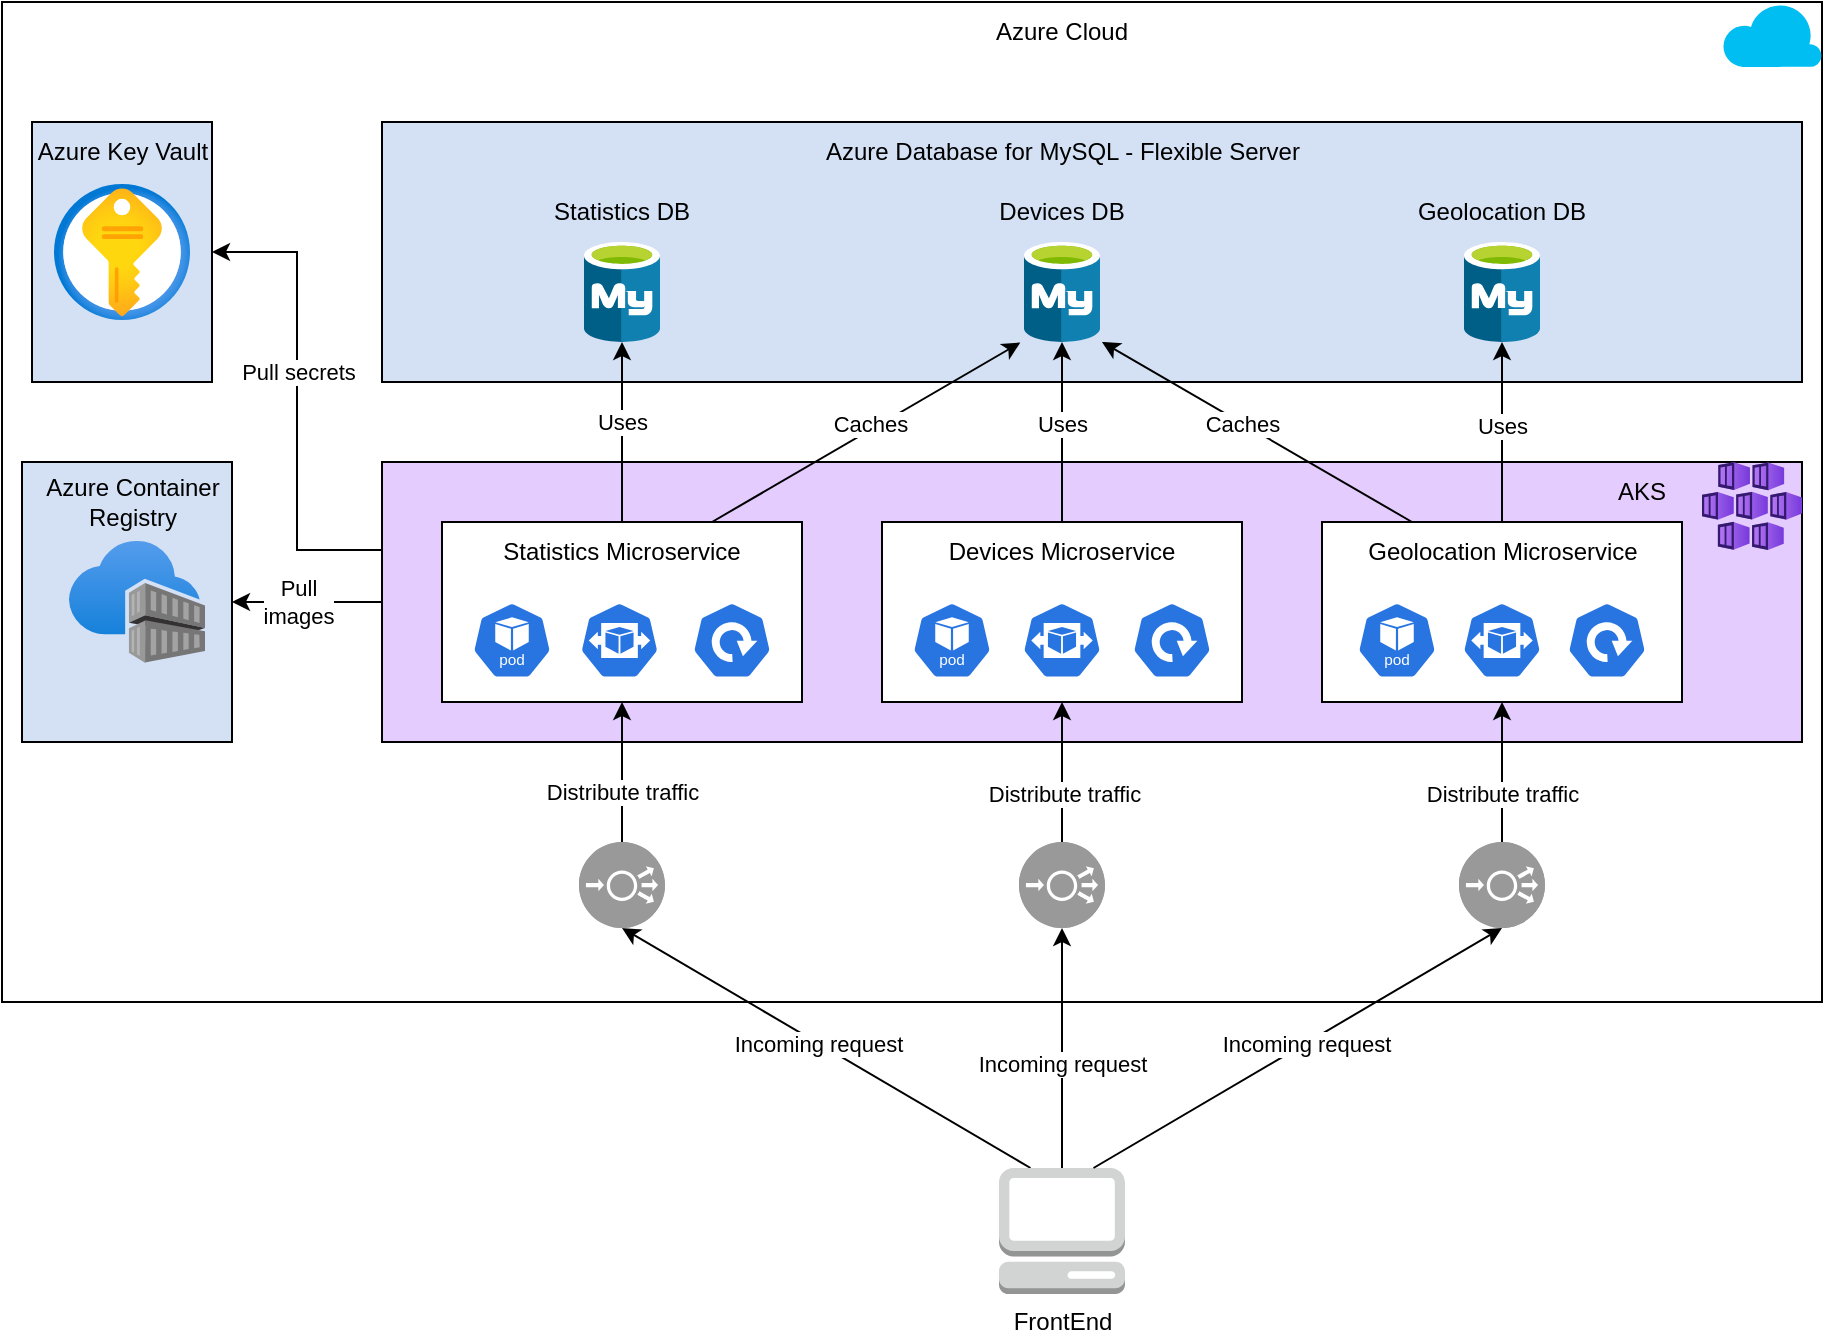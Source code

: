 <mxfile version="24.3.1" type="device">
  <diagram name="Strona-1" id="rTChEdySiIOSzoFgZ6KD">
    <mxGraphModel dx="2137" dy="1871" grid="1" gridSize="10" guides="1" tooltips="1" connect="1" arrows="1" fold="1" page="1" pageScale="1" pageWidth="827" pageHeight="1169" math="0" shadow="0">
      <root>
        <mxCell id="0" />
        <mxCell id="1" parent="0" />
        <mxCell id="nJQdJeQsAaKc1UQKKqRn-1" value="" style="rounded=0;whiteSpace=wrap;html=1;" parent="1" vertex="1">
          <mxGeometry x="-110" y="-30" width="910" height="500" as="geometry" />
        </mxCell>
        <mxCell id="nJQdJeQsAaKc1UQKKqRn-54" value="" style="rounded=0;whiteSpace=wrap;html=1;fillColor=#D4E1F5;" parent="1" vertex="1">
          <mxGeometry x="80" y="30" width="710" height="130" as="geometry" />
        </mxCell>
        <mxCell id="nJQdJeQsAaKc1UQKKqRn-2" value="" style="verticalLabelPosition=bottom;html=1;verticalAlign=top;align=center;strokeColor=none;fillColor=#00BEF2;shape=mxgraph.azure.cloud;" parent="1" vertex="1">
          <mxGeometry x="750" y="-30" width="50" height="32.5" as="geometry" />
        </mxCell>
        <mxCell id="nJQdJeQsAaKc1UQKKqRn-3" value="Azure Cloud" style="text;html=1;align=center;verticalAlign=middle;whiteSpace=wrap;rounded=0;" parent="1" vertex="1">
          <mxGeometry x="380" y="-30" width="80" height="30" as="geometry" />
        </mxCell>
        <mxCell id="nJQdJeQsAaKc1UQKKqRn-30" value="Geolocation DB" style="text;html=1;align=center;verticalAlign=middle;whiteSpace=wrap;rounded=0;" parent="1" vertex="1">
          <mxGeometry x="595" y="60" width="90" height="30" as="geometry" />
        </mxCell>
        <mxCell id="nJQdJeQsAaKc1UQKKqRn-5" value="" style="rounded=0;whiteSpace=wrap;html=1;fillColor=#E5CCFF;" parent="1" vertex="1">
          <mxGeometry x="80" y="200" width="710" height="140" as="geometry" />
        </mxCell>
        <mxCell id="nJQdJeQsAaKc1UQKKqRn-4" value="" style="image;aspect=fixed;html=1;points=[];align=center;fontSize=12;image=img/lib/azure2/compute/Kubernetes_Services.svg;" parent="1" vertex="1">
          <mxGeometry x="740" y="200" width="50" height="44.12" as="geometry" />
        </mxCell>
        <mxCell id="nJQdJeQsAaKc1UQKKqRn-6" value="AKS" style="text;html=1;align=center;verticalAlign=middle;whiteSpace=wrap;rounded=0;" parent="1" vertex="1">
          <mxGeometry x="670" y="200" width="80" height="30" as="geometry" />
        </mxCell>
        <mxCell id="nJQdJeQsAaKc1UQKKqRn-63" value="" style="edgeStyle=orthogonalEdgeStyle;rounded=0;orthogonalLoop=1;jettySize=auto;html=1;" parent="1" source="nJQdJeQsAaKc1UQKKqRn-7" target="nJQdJeQsAaKc1UQKKqRn-57" edge="1">
          <mxGeometry relative="1" as="geometry" />
        </mxCell>
        <mxCell id="nJQdJeQsAaKc1UQKKqRn-64" value="Uses" style="edgeLabel;html=1;align=center;verticalAlign=middle;resizable=0;points=[];" parent="nJQdJeQsAaKc1UQKKqRn-63" connectable="0" vertex="1">
          <mxGeometry x="0.124" relative="1" as="geometry">
            <mxPoint as="offset" />
          </mxGeometry>
        </mxCell>
        <mxCell id="nJQdJeQsAaKc1UQKKqRn-7" value="" style="rounded=0;whiteSpace=wrap;html=1;" parent="1" vertex="1">
          <mxGeometry x="110" y="230" width="180" height="90" as="geometry" />
        </mxCell>
        <mxCell id="nJQdJeQsAaKc1UQKKqRn-65" value="" style="edgeStyle=orthogonalEdgeStyle;rounded=0;orthogonalLoop=1;jettySize=auto;html=1;" parent="1" source="nJQdJeQsAaKc1UQKKqRn-8" target="nJQdJeQsAaKc1UQKKqRn-59" edge="1">
          <mxGeometry relative="1" as="geometry" />
        </mxCell>
        <mxCell id="nJQdJeQsAaKc1UQKKqRn-66" value="Uses" style="edgeLabel;html=1;align=center;verticalAlign=middle;resizable=0;points=[];" parent="nJQdJeQsAaKc1UQKKqRn-65" connectable="0" vertex="1">
          <mxGeometry x="0.089" relative="1" as="geometry">
            <mxPoint as="offset" />
          </mxGeometry>
        </mxCell>
        <mxCell id="nJQdJeQsAaKc1UQKKqRn-8" value="" style="rounded=0;whiteSpace=wrap;html=1;" parent="1" vertex="1">
          <mxGeometry x="330" y="230" width="180" height="90" as="geometry" />
        </mxCell>
        <mxCell id="nJQdJeQsAaKc1UQKKqRn-68" value="" style="edgeStyle=orthogonalEdgeStyle;rounded=0;orthogonalLoop=1;jettySize=auto;html=1;" parent="1" source="nJQdJeQsAaKc1UQKKqRn-9" target="nJQdJeQsAaKc1UQKKqRn-67" edge="1">
          <mxGeometry relative="1" as="geometry" />
        </mxCell>
        <mxCell id="nJQdJeQsAaKc1UQKKqRn-69" value="Uses" style="edgeLabel;html=1;align=center;verticalAlign=middle;resizable=0;points=[];" parent="nJQdJeQsAaKc1UQKKqRn-68" connectable="0" vertex="1">
          <mxGeometry x="0.071" relative="1" as="geometry">
            <mxPoint as="offset" />
          </mxGeometry>
        </mxCell>
        <mxCell id="nJQdJeQsAaKc1UQKKqRn-9" value="" style="rounded=0;whiteSpace=wrap;html=1;" parent="1" vertex="1">
          <mxGeometry x="550" y="230" width="180" height="90" as="geometry" />
        </mxCell>
        <mxCell id="nJQdJeQsAaKc1UQKKqRn-10" value="Devices Microservice" style="text;html=1;align=center;verticalAlign=middle;whiteSpace=wrap;rounded=0;" parent="1" vertex="1">
          <mxGeometry x="355" y="230" width="130" height="30" as="geometry" />
        </mxCell>
        <mxCell id="nJQdJeQsAaKc1UQKKqRn-11" value="Statistics&lt;span style=&quot;color: rgba(0, 0, 0, 0); font-family: monospace; font-size: 0px; text-align: start; text-wrap: nowrap;&quot;&gt;%3CmxGraphModel%3E%3Croot%3E%3CmxCell%20id%3D%220%22%2F%3E%3CmxCell%20id%3D%221%22%20parent%3D%220%22%2F%3E%3CmxCell%20id%3D%222%22%20value%3D%22Devices%20Microservice%22%20style%3D%22text%3Bhtml%3D1%3Balign%3Dcenter%3BverticalAlign%3Dmiddle%3BwhiteSpace%3Dwrap%3Brounded%3D0%3B%22%20vertex%3D%221%22%20parent%3D%221%22%3E%3CmxGeometry%20x%3D%22355%22%20y%3D%22120%22%20width%3D%22130%22%20height%3D%2230%22%20as%3D%22geometry%22%2F%3E%3C%2FmxCell%3E%3C%2Froot%3E%3C%2FmxGraphModel%3E&lt;/span&gt;&amp;nbsp;Micro&lt;span style=&quot;color: rgba(0, 0, 0, 0); font-family: monospace; font-size: 0px; text-align: start; text-wrap: nowrap;&quot;&gt;%3CmxGraphModel%3E%3Croot%3E%3CmxCell%20id%3D%220%22%2F%3E%3CmxCell%20id%3D%221%22%20parent%3D%220%22%2F%3E%3CmxCell%20id%3D%222%22%20value%3D%22Devices%20Microservice%22%20style%3D%22text%3Bhtml%3D1%3Balign%3Dcenter%3BverticalAlign%3Dmiddle%3BwhiteSpace%3Dwrap%3Brounded%3D0%3B%22%20vertex%3D%221%22%20parent%3D%221%22%3E%3CmxGeometry%20x%3D%22355%22%20y%3D%22120%22%20width%3D%22130%22%20height%3D%2230%22%20as%3D%22geometry%22%2F%3E%3C%2FmxCell%3E%3C%2Froot%3E%3C%2FmxGraphModel%3E&lt;/span&gt;service" style="text;html=1;align=center;verticalAlign=middle;whiteSpace=wrap;rounded=0;" parent="1" vertex="1">
          <mxGeometry x="135" y="230" width="130" height="30" as="geometry" />
        </mxCell>
        <mxCell id="nJQdJeQsAaKc1UQKKqRn-12" value="Geolocation&lt;span style=&quot;color: rgba(0, 0, 0, 0); font-family: monospace; font-size: 0px; text-align: start; text-wrap: nowrap;&quot;&gt;%3CmxGraphModel%3E%3Croot%3E%3CmxCell%20id%3D%220%22%2F%3E%3CmxCell%20id%3D%221%22%20parent%3D%220%22%2F%3E%3CmxCell%20id%3D%222%22%20value%3D%22Devices%20Microservice%22%20style%3D%22text%3Bhtml%3D1%3Balign%3Dcenter%3BverticalAlign%3Dmiddle%3BwhiteSpace%3Dwrap%3Brounded%3D0%3B%22%20vertex%3D%221%22%20parent%3D%221%22%3E%3CmxGeometry%20x%3D%22355%22%20y%3D%22120%22%20width%3D%22130%22%20height%3D%2230%22%20as%3D%22geometry%22%2F%3E%3C%2FmxCell%3E%3C%2Froot%3E%3C%2FmxGraphModel%3E&lt;/span&gt;&amp;nbsp;Micro&lt;span style=&quot;color: rgba(0, 0, 0, 0); font-family: monospace; font-size: 0px; text-align: start; text-wrap: nowrap;&quot;&gt;%3CmxGraphModel%3E%3Croot%3E%3CmxCell%20id%3D%220%22%2F%3E%3CmxCell%20id%3D%221%22%20parent%3D%220%22%2F%3E%3CmxCell%20id%3D%222%22%20value%3D%22Devices%20Microservice%22%20style%3D%22text%3Bhtml%3D1%3Balign%3Dcenter%3BverticalAlign%3Dmiddle%3BwhiteSpace%3Dwrap%3Brounded%3D0%3B%22%20vertex%3D%221%22%20parent%3D%221%22%3E%3CmxGeometry%20x%3D%22355%22%20y%3D%22120%22%20width%3D%22130%22%20height%3D%2230%22%20as%3D%22geometry%22%2F%3E%3C%2FmxCell%3E%3C%2Froot%3E%3C%2FmxGraphModel%3E&lt;/span&gt;service" style="text;html=1;align=center;verticalAlign=middle;whiteSpace=wrap;rounded=0;" parent="1" vertex="1">
          <mxGeometry x="567.5" y="230" width="145" height="30" as="geometry" />
        </mxCell>
        <mxCell id="nJQdJeQsAaKc1UQKKqRn-35" value="" style="endArrow=classic;html=1;rounded=0;exitX=0.25;exitY=0;exitDx=0;exitDy=0;" parent="1" source="nJQdJeQsAaKc1UQKKqRn-9" edge="1">
          <mxGeometry width="50" height="50" relative="1" as="geometry">
            <mxPoint x="500" y="260" as="sourcePoint" />
            <mxPoint x="440" y="140" as="targetPoint" />
          </mxGeometry>
        </mxCell>
        <mxCell id="nJQdJeQsAaKc1UQKKqRn-36" value="Caches" style="edgeLabel;html=1;align=center;verticalAlign=middle;resizable=0;points=[];" parent="nJQdJeQsAaKc1UQKKqRn-35" connectable="0" vertex="1">
          <mxGeometry x="0.061" relative="1" as="geometry">
            <mxPoint x="-3" y="-2" as="offset" />
          </mxGeometry>
        </mxCell>
        <mxCell id="nJQdJeQsAaKc1UQKKqRn-23" value="Devices DB" style="text;html=1;align=center;verticalAlign=middle;whiteSpace=wrap;rounded=0;" parent="1" vertex="1">
          <mxGeometry x="385" y="60" width="70" height="30" as="geometry" />
        </mxCell>
        <mxCell id="nJQdJeQsAaKc1UQKKqRn-37" value="" style="endArrow=classic;html=1;rounded=0;exitX=0.75;exitY=0;exitDx=0;exitDy=0;entryX=-0.056;entryY=1.006;entryDx=0;entryDy=0;entryPerimeter=0;" parent="1" source="nJQdJeQsAaKc1UQKKqRn-7" edge="1">
          <mxGeometry width="50" height="50" relative="1" as="geometry">
            <mxPoint x="605" y="240" as="sourcePoint" />
            <mxPoint x="399.15" y="140.3" as="targetPoint" />
          </mxGeometry>
        </mxCell>
        <mxCell id="nJQdJeQsAaKc1UQKKqRn-38" value="Caches" style="edgeLabel;html=1;align=center;verticalAlign=middle;resizable=0;points=[];" parent="nJQdJeQsAaKc1UQKKqRn-37" connectable="0" vertex="1">
          <mxGeometry x="0.061" relative="1" as="geometry">
            <mxPoint x="-3" y="-2" as="offset" />
          </mxGeometry>
        </mxCell>
        <mxCell id="nJQdJeQsAaKc1UQKKqRn-44" value="Statistics DB" style="text;html=1;align=center;verticalAlign=middle;whiteSpace=wrap;rounded=0;" parent="1" vertex="1">
          <mxGeometry x="165" y="60" width="70" height="30" as="geometry" />
        </mxCell>
        <mxCell id="nJQdJeQsAaKc1UQKKqRn-45" value="" style="aspect=fixed;sketch=0;html=1;dashed=0;whitespace=wrap;fillColor=#2875E2;strokeColor=#ffffff;points=[[0.005,0.63,0],[0.1,0.2,0],[0.9,0.2,0],[0.5,0,0],[0.995,0.63,0],[0.72,0.99,0],[0.5,1,0],[0.28,0.99,0]];shape=mxgraph.kubernetes.icon2;kubernetesLabel=1;prIcon=pod" parent="1" vertex="1">
          <mxGeometry x="125" y="270" width="40" height="38.4" as="geometry" />
        </mxCell>
        <mxCell id="nJQdJeQsAaKc1UQKKqRn-46" value="" style="aspect=fixed;sketch=0;html=1;dashed=0;whitespace=wrap;fillColor=#2875E2;strokeColor=#ffffff;points=[[0.005,0.63,0],[0.1,0.2,0],[0.9,0.2,0],[0.5,0,0],[0.995,0.63,0],[0.72,0.99,0],[0.5,1,0],[0.28,0.99,0]];shape=mxgraph.kubernetes.icon2;kubernetesLabel=1;prIcon=pod" parent="1" vertex="1">
          <mxGeometry x="345" y="270" width="40" height="38.4" as="geometry" />
        </mxCell>
        <mxCell id="nJQdJeQsAaKc1UQKKqRn-47" value="" style="aspect=fixed;sketch=0;html=1;dashed=0;whitespace=wrap;fillColor=#2875E2;strokeColor=#ffffff;points=[[0.005,0.63,0],[0.1,0.2,0],[0.9,0.2,0],[0.5,0,0],[0.995,0.63,0],[0.72,0.99,0],[0.5,1,0],[0.28,0.99,0]];shape=mxgraph.kubernetes.icon2;kubernetesLabel=1;prIcon=pod" parent="1" vertex="1">
          <mxGeometry x="567.5" y="270" width="40" height="38.4" as="geometry" />
        </mxCell>
        <mxCell id="nJQdJeQsAaKc1UQKKqRn-48" value="" style="aspect=fixed;sketch=0;html=1;dashed=0;whitespace=wrap;fillColor=#2875E2;strokeColor=#ffffff;points=[[0.005,0.63,0],[0.1,0.2,0],[0.9,0.2,0],[0.5,0,0],[0.995,0.63,0],[0.72,0.99,0],[0.5,1,0],[0.28,0.99,0]];shape=mxgraph.kubernetes.icon2;prIcon=hpa" parent="1" vertex="1">
          <mxGeometry x="178.75" y="270" width="40" height="38.4" as="geometry" />
        </mxCell>
        <mxCell id="nJQdJeQsAaKc1UQKKqRn-49" value="" style="aspect=fixed;sketch=0;html=1;dashed=0;whitespace=wrap;fillColor=#2875E2;strokeColor=#ffffff;points=[[0.005,0.63,0],[0.1,0.2,0],[0.9,0.2,0],[0.5,0,0],[0.995,0.63,0],[0.72,0.99,0],[0.5,1,0],[0.28,0.99,0]];shape=mxgraph.kubernetes.icon2;prIcon=hpa" parent="1" vertex="1">
          <mxGeometry x="400" y="270" width="40" height="38.4" as="geometry" />
        </mxCell>
        <mxCell id="nJQdJeQsAaKc1UQKKqRn-50" value="" style="aspect=fixed;sketch=0;html=1;dashed=0;whitespace=wrap;fillColor=#2875E2;strokeColor=#ffffff;points=[[0.005,0.63,0],[0.1,0.2,0],[0.9,0.2,0],[0.5,0,0],[0.995,0.63,0],[0.72,0.99,0],[0.5,1,0],[0.28,0.99,0]];shape=mxgraph.kubernetes.icon2;prIcon=hpa" parent="1" vertex="1">
          <mxGeometry x="620" y="270" width="40" height="38.4" as="geometry" />
        </mxCell>
        <mxCell id="nJQdJeQsAaKc1UQKKqRn-51" value="" style="aspect=fixed;sketch=0;html=1;dashed=0;whitespace=wrap;fillColor=#2875E2;strokeColor=#ffffff;points=[[0.005,0.63,0],[0.1,0.2,0],[0.9,0.2,0],[0.5,0,0],[0.995,0.63,0],[0.72,0.99,0],[0.5,1,0],[0.28,0.99,0]];shape=mxgraph.kubernetes.icon2;prIcon=deploy" parent="1" vertex="1">
          <mxGeometry x="235" y="270" width="40" height="38.4" as="geometry" />
        </mxCell>
        <mxCell id="nJQdJeQsAaKc1UQKKqRn-52" value="" style="aspect=fixed;sketch=0;html=1;dashed=0;whitespace=wrap;fillColor=#2875E2;strokeColor=#ffffff;points=[[0.005,0.63,0],[0.1,0.2,0],[0.9,0.2,0],[0.5,0,0],[0.995,0.63,0],[0.72,0.99,0],[0.5,1,0],[0.28,0.99,0]];shape=mxgraph.kubernetes.icon2;prIcon=deploy" parent="1" vertex="1">
          <mxGeometry x="455" y="270" width="40" height="38.4" as="geometry" />
        </mxCell>
        <mxCell id="nJQdJeQsAaKc1UQKKqRn-53" value="" style="aspect=fixed;sketch=0;html=1;dashed=0;whitespace=wrap;fillColor=#2875E2;strokeColor=#ffffff;points=[[0.005,0.63,0],[0.1,0.2,0],[0.9,0.2,0],[0.5,0,0],[0.995,0.63,0],[0.72,0.99,0],[0.5,1,0],[0.28,0.99,0]];shape=mxgraph.kubernetes.icon2;prIcon=deploy" parent="1" vertex="1">
          <mxGeometry x="672.5" y="270" width="40" height="38.4" as="geometry" />
        </mxCell>
        <mxCell id="nJQdJeQsAaKc1UQKKqRn-56" value="Azure Database for MySQL - Flexible Server" style="text;html=1;align=center;verticalAlign=middle;whiteSpace=wrap;rounded=0;" parent="1" vertex="1">
          <mxGeometry x="297.5" y="30" width="245" height="30" as="geometry" />
        </mxCell>
        <mxCell id="nJQdJeQsAaKc1UQKKqRn-57" value="" style="image;sketch=0;aspect=fixed;html=1;points=[];align=center;fontSize=12;image=img/lib/mscae/Azure_Database_for_MySQL_servers.svg;" parent="1" vertex="1">
          <mxGeometry x="181" y="90" width="38" height="50" as="geometry" />
        </mxCell>
        <mxCell id="nJQdJeQsAaKc1UQKKqRn-59" value="" style="image;sketch=0;aspect=fixed;html=1;points=[];align=center;fontSize=12;image=img/lib/mscae/Azure_Database_for_MySQL_servers.svg;" parent="1" vertex="1">
          <mxGeometry x="401" y="90" width="38" height="50" as="geometry" />
        </mxCell>
        <mxCell id="nJQdJeQsAaKc1UQKKqRn-67" value="" style="image;sketch=0;aspect=fixed;html=1;points=[];align=center;fontSize=12;image=img/lib/mscae/Azure_Database_for_MySQL_servers.svg;" parent="1" vertex="1">
          <mxGeometry x="621" y="90" width="38" height="50" as="geometry" />
        </mxCell>
        <mxCell id="LkNdAKvkeDDcNydDBcF2-1" value="" style="fillColor=#999999;verticalLabelPosition=bottom;sketch=0;html=1;strokeColor=#ffffff;verticalAlign=top;align=center;points=[[0.145,0.145,0],[0.5,0,0],[0.855,0.145,0],[1,0.5,0],[0.855,0.855,0],[0.5,1,0],[0.145,0.855,0],[0,0.5,0]];pointerEvents=1;shape=mxgraph.cisco_safe.compositeIcon;bgIcon=ellipse;resIcon=mxgraph.cisco_safe.capability.load_balancer;" parent="1" vertex="1">
          <mxGeometry x="178.5" y="390" width="43" height="43" as="geometry" />
        </mxCell>
        <mxCell id="LkNdAKvkeDDcNydDBcF2-4" value="" style="endArrow=classic;html=1;rounded=0;entryX=0.5;entryY=1;entryDx=0;entryDy=0;exitX=0.5;exitY=0;exitDx=0;exitDy=0;exitPerimeter=0;" parent="1" source="LkNdAKvkeDDcNydDBcF2-1" target="nJQdJeQsAaKc1UQKKqRn-7" edge="1">
          <mxGeometry width="50" height="50" relative="1" as="geometry">
            <mxPoint x="400" y="390" as="sourcePoint" />
            <mxPoint x="450" y="340" as="targetPoint" />
          </mxGeometry>
        </mxCell>
        <mxCell id="LkNdAKvkeDDcNydDBcF2-9" value="Distribute traffic" style="edgeLabel;html=1;align=center;verticalAlign=middle;resizable=0;points=[];" parent="LkNdAKvkeDDcNydDBcF2-4" connectable="0" vertex="1">
          <mxGeometry x="-0.278" relative="1" as="geometry">
            <mxPoint as="offset" />
          </mxGeometry>
        </mxCell>
        <mxCell id="LkNdAKvkeDDcNydDBcF2-5" value="" style="fillColor=#999999;verticalLabelPosition=bottom;sketch=0;html=1;strokeColor=#ffffff;verticalAlign=top;align=center;points=[[0.145,0.145,0],[0.5,0,0],[0.855,0.145,0],[1,0.5,0],[0.855,0.855,0],[0.5,1,0],[0.145,0.855,0],[0,0.5,0]];pointerEvents=1;shape=mxgraph.cisco_safe.compositeIcon;bgIcon=ellipse;resIcon=mxgraph.cisco_safe.capability.load_balancer;" parent="1" vertex="1">
          <mxGeometry x="398.5" y="390" width="43" height="43" as="geometry" />
        </mxCell>
        <mxCell id="LkNdAKvkeDDcNydDBcF2-8" value="" style="endArrow=classic;html=1;rounded=0;entryX=0.5;entryY=1;entryDx=0;entryDy=0;exitX=0.5;exitY=0;exitDx=0;exitDy=0;exitPerimeter=0;" parent="1" source="LkNdAKvkeDDcNydDBcF2-5" target="nJQdJeQsAaKc1UQKKqRn-8" edge="1">
          <mxGeometry width="50" height="50" relative="1" as="geometry">
            <mxPoint x="400" y="390" as="sourcePoint" />
            <mxPoint x="450" y="340" as="targetPoint" />
          </mxGeometry>
        </mxCell>
        <mxCell id="LkNdAKvkeDDcNydDBcF2-10" value="Distribute traffic" style="edgeLabel;html=1;align=center;verticalAlign=middle;resizable=0;points=[];" parent="LkNdAKvkeDDcNydDBcF2-8" connectable="0" vertex="1">
          <mxGeometry x="-0.297" y="-1" relative="1" as="geometry">
            <mxPoint as="offset" />
          </mxGeometry>
        </mxCell>
        <mxCell id="LkNdAKvkeDDcNydDBcF2-15" value="" style="fillColor=#999999;verticalLabelPosition=bottom;sketch=0;html=1;strokeColor=#ffffff;verticalAlign=top;align=center;points=[[0.145,0.145,0],[0.5,0,0],[0.855,0.145,0],[1,0.5,0],[0.855,0.855,0],[0.5,1,0],[0.145,0.855,0],[0,0.5,0]];pointerEvents=1;shape=mxgraph.cisco_safe.compositeIcon;bgIcon=ellipse;resIcon=mxgraph.cisco_safe.capability.load_balancer;" parent="1" vertex="1">
          <mxGeometry x="618.5" y="390" width="43" height="43" as="geometry" />
        </mxCell>
        <mxCell id="LkNdAKvkeDDcNydDBcF2-16" value="" style="endArrow=classic;html=1;rounded=0;entryX=0.5;entryY=1;entryDx=0;entryDy=0;exitX=0.5;exitY=0;exitDx=0;exitDy=0;exitPerimeter=0;" parent="1" source="LkNdAKvkeDDcNydDBcF2-15" target="nJQdJeQsAaKc1UQKKqRn-9" edge="1">
          <mxGeometry width="50" height="50" relative="1" as="geometry">
            <mxPoint x="400" y="390" as="sourcePoint" />
            <mxPoint x="450" y="340" as="targetPoint" />
          </mxGeometry>
        </mxCell>
        <mxCell id="LkNdAKvkeDDcNydDBcF2-18" value="Distribute traffic" style="edgeLabel;html=1;align=center;verticalAlign=middle;resizable=0;points=[];" parent="LkNdAKvkeDDcNydDBcF2-16" connectable="0" vertex="1">
          <mxGeometry x="-0.306" relative="1" as="geometry">
            <mxPoint as="offset" />
          </mxGeometry>
        </mxCell>
        <mxCell id="LkNdAKvkeDDcNydDBcF2-19" value="" style="endArrow=classic;html=1;rounded=0;entryX=0.5;entryY=1;entryDx=0;entryDy=0;entryPerimeter=0;exitX=0.25;exitY=0;exitDx=0;exitDy=0;exitPerimeter=0;" parent="1" source="LkNdAKvkeDDcNydDBcF2-20" target="LkNdAKvkeDDcNydDBcF2-1" edge="1">
          <mxGeometry width="50" height="50" relative="1" as="geometry">
            <mxPoint x="200" y="540" as="sourcePoint" />
            <mxPoint x="450" y="390" as="targetPoint" />
          </mxGeometry>
        </mxCell>
        <mxCell id="LkNdAKvkeDDcNydDBcF2-23" value="Incoming request" style="edgeLabel;html=1;align=center;verticalAlign=middle;resizable=0;points=[];" parent="LkNdAKvkeDDcNydDBcF2-19" connectable="0" vertex="1">
          <mxGeometry x="-0.172" relative="1" as="geometry">
            <mxPoint x="-22" y="-13" as="offset" />
          </mxGeometry>
        </mxCell>
        <mxCell id="LkNdAKvkeDDcNydDBcF2-20" value="FrontEnd" style="outlineConnect=0;dashed=0;verticalLabelPosition=bottom;verticalAlign=top;align=center;html=1;shape=mxgraph.aws3.management_console;fillColor=#D2D3D3;gradientColor=none;" parent="1" vertex="1">
          <mxGeometry x="388.5" y="553" width="63" height="63" as="geometry" />
        </mxCell>
        <mxCell id="LkNdAKvkeDDcNydDBcF2-21" value="" style="endArrow=classic;html=1;rounded=0;exitX=0.5;exitY=0;exitDx=0;exitDy=0;exitPerimeter=0;entryX=0.5;entryY=1;entryDx=0;entryDy=0;entryPerimeter=0;" parent="1" source="LkNdAKvkeDDcNydDBcF2-20" target="LkNdAKvkeDDcNydDBcF2-5" edge="1">
          <mxGeometry width="50" height="50" relative="1" as="geometry">
            <mxPoint x="400" y="490" as="sourcePoint" />
            <mxPoint x="450" y="440" as="targetPoint" />
          </mxGeometry>
        </mxCell>
        <mxCell id="LkNdAKvkeDDcNydDBcF2-25" value="Incoming request" style="edgeLabel;html=1;align=center;verticalAlign=middle;resizable=0;points=[];" parent="LkNdAKvkeDDcNydDBcF2-21" connectable="0" vertex="1">
          <mxGeometry x="-0.124" relative="1" as="geometry">
            <mxPoint as="offset" />
          </mxGeometry>
        </mxCell>
        <mxCell id="LkNdAKvkeDDcNydDBcF2-22" value="" style="endArrow=classic;html=1;rounded=0;exitX=0.75;exitY=0;exitDx=0;exitDy=0;exitPerimeter=0;entryX=0.5;entryY=1;entryDx=0;entryDy=0;entryPerimeter=0;" parent="1" source="LkNdAKvkeDDcNydDBcF2-20" target="LkNdAKvkeDDcNydDBcF2-15" edge="1">
          <mxGeometry width="50" height="50" relative="1" as="geometry">
            <mxPoint x="400" y="490" as="sourcePoint" />
            <mxPoint x="450" y="440" as="targetPoint" />
          </mxGeometry>
        </mxCell>
        <mxCell id="LkNdAKvkeDDcNydDBcF2-27" value="Incoming request" style="edgeLabel;html=1;align=center;verticalAlign=middle;resizable=0;points=[];" parent="LkNdAKvkeDDcNydDBcF2-22" connectable="0" vertex="1">
          <mxGeometry x="0.032" relative="1" as="geometry">
            <mxPoint x="1" as="offset" />
          </mxGeometry>
        </mxCell>
        <mxCell id="FOueMgerSVqF54ilWzO8-1" value="" style="rounded=0;whiteSpace=wrap;html=1;fillColor=#D4E1F5;" vertex="1" parent="1">
          <mxGeometry x="-100" y="200" width="105" height="140" as="geometry" />
        </mxCell>
        <mxCell id="FOueMgerSVqF54ilWzO8-2" value="" style="rounded=0;whiteSpace=wrap;html=1;fillColor=#D4E1F5;" vertex="1" parent="1">
          <mxGeometry x="-95" y="30" width="90" height="130" as="geometry" />
        </mxCell>
        <mxCell id="FOueMgerSVqF54ilWzO8-3" value="" style="image;aspect=fixed;html=1;points=[];align=center;fontSize=12;image=img/lib/azure2/security/Key_Vaults.svg;" vertex="1" parent="1">
          <mxGeometry x="-84" y="61" width="68" height="68" as="geometry" />
        </mxCell>
        <mxCell id="FOueMgerSVqF54ilWzO8-4" value="Azure Key Vault" style="text;html=1;align=center;verticalAlign=middle;resizable=0;points=[];autosize=1;strokeColor=none;fillColor=none;" vertex="1" parent="1">
          <mxGeometry x="-105" y="30" width="110" height="30" as="geometry" />
        </mxCell>
        <mxCell id="FOueMgerSVqF54ilWzO8-5" value="" style="image;aspect=fixed;html=1;points=[];align=center;fontSize=12;image=img/lib/azure2/containers/Container_Registries.svg;" vertex="1" parent="1">
          <mxGeometry x="-76.5" y="239.5" width="68" height="61" as="geometry" />
        </mxCell>
        <mxCell id="FOueMgerSVqF54ilWzO8-6" value="Azure Container&lt;div&gt;Registry&lt;/div&gt;" style="text;html=1;align=center;verticalAlign=middle;resizable=0;points=[];autosize=1;strokeColor=none;fillColor=none;" vertex="1" parent="1">
          <mxGeometry x="-100" y="200" width="110" height="40" as="geometry" />
        </mxCell>
        <mxCell id="FOueMgerSVqF54ilWzO8-7" value="" style="edgeStyle=orthogonalEdgeStyle;rounded=0;orthogonalLoop=1;jettySize=auto;html=1;entryX=1;entryY=0.5;entryDx=0;entryDy=0;exitX=0;exitY=0.5;exitDx=0;exitDy=0;" edge="1" parent="1" source="nJQdJeQsAaKc1UQKKqRn-5" target="FOueMgerSVqF54ilWzO8-1">
          <mxGeometry relative="1" as="geometry">
            <mxPoint x="210" y="240" as="sourcePoint" />
            <mxPoint x="210" y="150" as="targetPoint" />
          </mxGeometry>
        </mxCell>
        <mxCell id="FOueMgerSVqF54ilWzO8-8" value="Pull&lt;div&gt;images&lt;/div&gt;" style="edgeLabel;html=1;align=center;verticalAlign=middle;resizable=0;points=[];" connectable="0" vertex="1" parent="FOueMgerSVqF54ilWzO8-7">
          <mxGeometry x="0.124" relative="1" as="geometry">
            <mxPoint as="offset" />
          </mxGeometry>
        </mxCell>
        <mxCell id="FOueMgerSVqF54ilWzO8-9" value="" style="edgeStyle=orthogonalEdgeStyle;rounded=0;orthogonalLoop=1;jettySize=auto;html=1;entryX=1;entryY=0.5;entryDx=0;entryDy=0;exitX=0;exitY=0.314;exitDx=0;exitDy=0;exitPerimeter=0;" edge="1" parent="1" source="nJQdJeQsAaKc1UQKKqRn-5" target="FOueMgerSVqF54ilWzO8-2">
          <mxGeometry relative="1" as="geometry">
            <mxPoint x="90" y="280" as="sourcePoint" />
            <mxPoint x="15" y="280" as="targetPoint" />
          </mxGeometry>
        </mxCell>
        <mxCell id="FOueMgerSVqF54ilWzO8-10" value="Pull secrets" style="edgeLabel;html=1;align=center;verticalAlign=middle;resizable=0;points=[];" connectable="0" vertex="1" parent="FOueMgerSVqF54ilWzO8-9">
          <mxGeometry x="0.124" relative="1" as="geometry">
            <mxPoint as="offset" />
          </mxGeometry>
        </mxCell>
      </root>
    </mxGraphModel>
  </diagram>
</mxfile>
